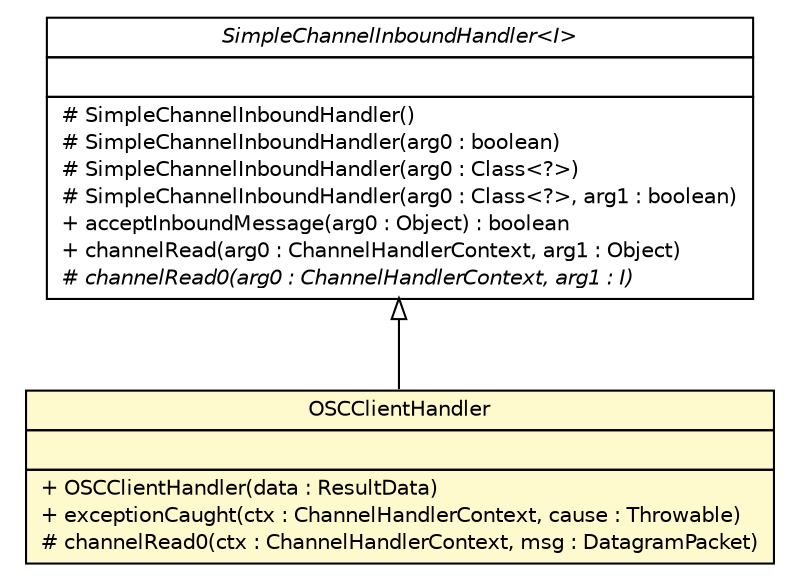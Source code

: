 #!/usr/local/bin/dot
#
# Class diagram 
# Generated by UMLGraph version R5_6 (http://www.umlgraph.org/)
#

digraph G {
	edge [fontname="Helvetica",fontsize=10,labelfontname="Helvetica",labelfontsize=10];
	node [fontname="Helvetica",fontsize=10,shape=plaintext];
	nodesep=0.25;
	ranksep=0.5;
	// com.xley.lfosc.osc.client.OSCClientHandler
	c1865 [label=<<table title="com.xley.lfosc.osc.client.OSCClientHandler" border="0" cellborder="1" cellspacing="0" cellpadding="2" port="p" bgcolor="lemonChiffon" href="./OSCClientHandler.html">
		<tr><td><table border="0" cellspacing="0" cellpadding="1">
<tr><td align="center" balign="center"> OSCClientHandler </td></tr>
		</table></td></tr>
		<tr><td><table border="0" cellspacing="0" cellpadding="1">
<tr><td align="left" balign="left">  </td></tr>
		</table></td></tr>
		<tr><td><table border="0" cellspacing="0" cellpadding="1">
<tr><td align="left" balign="left"> + OSCClientHandler(data : ResultData) </td></tr>
<tr><td align="left" balign="left"> + exceptionCaught(ctx : ChannelHandlerContext, cause : Throwable) </td></tr>
<tr><td align="left" balign="left"> # channelRead0(ctx : ChannelHandlerContext, msg : DatagramPacket) </td></tr>
		</table></td></tr>
		</table>>, URL="./OSCClientHandler.html", fontname="Helvetica", fontcolor="black", fontsize=10.0];
	//com.xley.lfosc.osc.client.OSCClientHandler extends io.netty.channel.SimpleChannelInboundHandler<io.netty.channel.socket.DatagramPacket>
	c1902:p -> c1865:p [dir=back,arrowtail=empty];
	// io.netty.channel.SimpleChannelInboundHandler<I>
	c1902 [label=<<table title="io.netty.channel.SimpleChannelInboundHandler" border="0" cellborder="1" cellspacing="0" cellpadding="2" port="p" href="http://java.sun.com/j2se/1.4.2/docs/api/io/netty/channel/SimpleChannelInboundHandler.html">
		<tr><td><table border="0" cellspacing="0" cellpadding="1">
<tr><td align="center" balign="center"><font face="Helvetica-Oblique"> SimpleChannelInboundHandler&lt;I&gt; </font></td></tr>
		</table></td></tr>
		<tr><td><table border="0" cellspacing="0" cellpadding="1">
<tr><td align="left" balign="left">  </td></tr>
		</table></td></tr>
		<tr><td><table border="0" cellspacing="0" cellpadding="1">
<tr><td align="left" balign="left"> # SimpleChannelInboundHandler() </td></tr>
<tr><td align="left" balign="left"> # SimpleChannelInboundHandler(arg0 : boolean) </td></tr>
<tr><td align="left" balign="left"> # SimpleChannelInboundHandler(arg0 : Class&lt;?&gt;) </td></tr>
<tr><td align="left" balign="left"> # SimpleChannelInboundHandler(arg0 : Class&lt;?&gt;, arg1 : boolean) </td></tr>
<tr><td align="left" balign="left"> + acceptInboundMessage(arg0 : Object) : boolean </td></tr>
<tr><td align="left" balign="left"> + channelRead(arg0 : ChannelHandlerContext, arg1 : Object) </td></tr>
<tr><td align="left" balign="left"><font face="Helvetica-Oblique" point-size="10.0"> # channelRead0(arg0 : ChannelHandlerContext, arg1 : I) </font></td></tr>
		</table></td></tr>
		</table>>, URL="http://java.sun.com/j2se/1.4.2/docs/api/io/netty/channel/SimpleChannelInboundHandler.html", fontname="Helvetica", fontcolor="black", fontsize=10.0];
}


